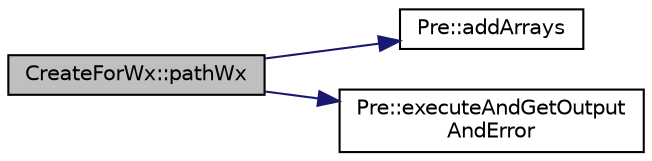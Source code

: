 digraph "CreateForWx::pathWx"
{
  edge [fontname="Helvetica",fontsize="10",labelfontname="Helvetica",labelfontsize="10"];
  node [fontname="Helvetica",fontsize="10",shape=record];
  rankdir="LR";
  Node90 [label="CreateForWx::pathWx",height=0.2,width=0.4,color="black", fillcolor="grey75", style="filled", fontcolor="black"];
  Node90 -> Node91 [color="midnightblue",fontsize="10",style="solid",fontname="Helvetica"];
  Node91 [label="Pre::addArrays",height=0.2,width=0.4,color="black", fillcolor="white", style="filled",URL="$class_pre.html#aed6fd1646a9f1a951260f7c02c2c9583",tooltip="Add an array to an other. "];
  Node90 -> Node92 [color="midnightblue",fontsize="10",style="solid",fontname="Helvetica"];
  Node92 [label="Pre::executeAndGetOutput\lAndError",height=0.2,width=0.4,color="black", fillcolor="white", style="filled",URL="$class_pre.html#a8ecc4928641aebbd2da6e9221c32aded",tooltip="Launch a command line. "];
}
